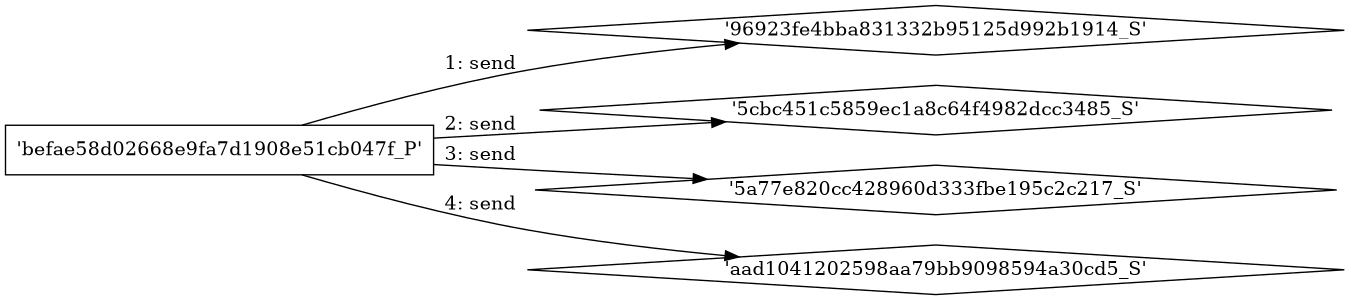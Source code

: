 digraph "D:\Learning\Paper\apt\基于CTI的攻击预警\Dataset\攻击图\ASGfromALLCTI\Vulnerability Spotlight Denial-of-service, information leak bugs in Mini-SNMPD.dot" {
rankdir="LR"
size="9"
fixedsize="false"
splines="true"
nodesep=0.3
ranksep=0
fontsize=10
overlap="scalexy"
engine= "neato"
	"'96923fe4bba831332b95125d992b1914_S'" [node_type=Socket shape=diamond]
	"'befae58d02668e9fa7d1908e51cb047f_P'" [node_type=Process shape=box]
	"'befae58d02668e9fa7d1908e51cb047f_P'" -> "'96923fe4bba831332b95125d992b1914_S'" [label="1: send"]
	"'5cbc451c5859ec1a8c64f4982dcc3485_S'" [node_type=Socket shape=diamond]
	"'befae58d02668e9fa7d1908e51cb047f_P'" [node_type=Process shape=box]
	"'befae58d02668e9fa7d1908e51cb047f_P'" -> "'5cbc451c5859ec1a8c64f4982dcc3485_S'" [label="2: send"]
	"'5a77e820cc428960d333fbe195c2c217_S'" [node_type=Socket shape=diamond]
	"'befae58d02668e9fa7d1908e51cb047f_P'" [node_type=Process shape=box]
	"'befae58d02668e9fa7d1908e51cb047f_P'" -> "'5a77e820cc428960d333fbe195c2c217_S'" [label="3: send"]
	"'aad1041202598aa79bb9098594a30cd5_S'" [node_type=Socket shape=diamond]
	"'befae58d02668e9fa7d1908e51cb047f_P'" [node_type=Process shape=box]
	"'befae58d02668e9fa7d1908e51cb047f_P'" -> "'aad1041202598aa79bb9098594a30cd5_S'" [label="4: send"]
}
